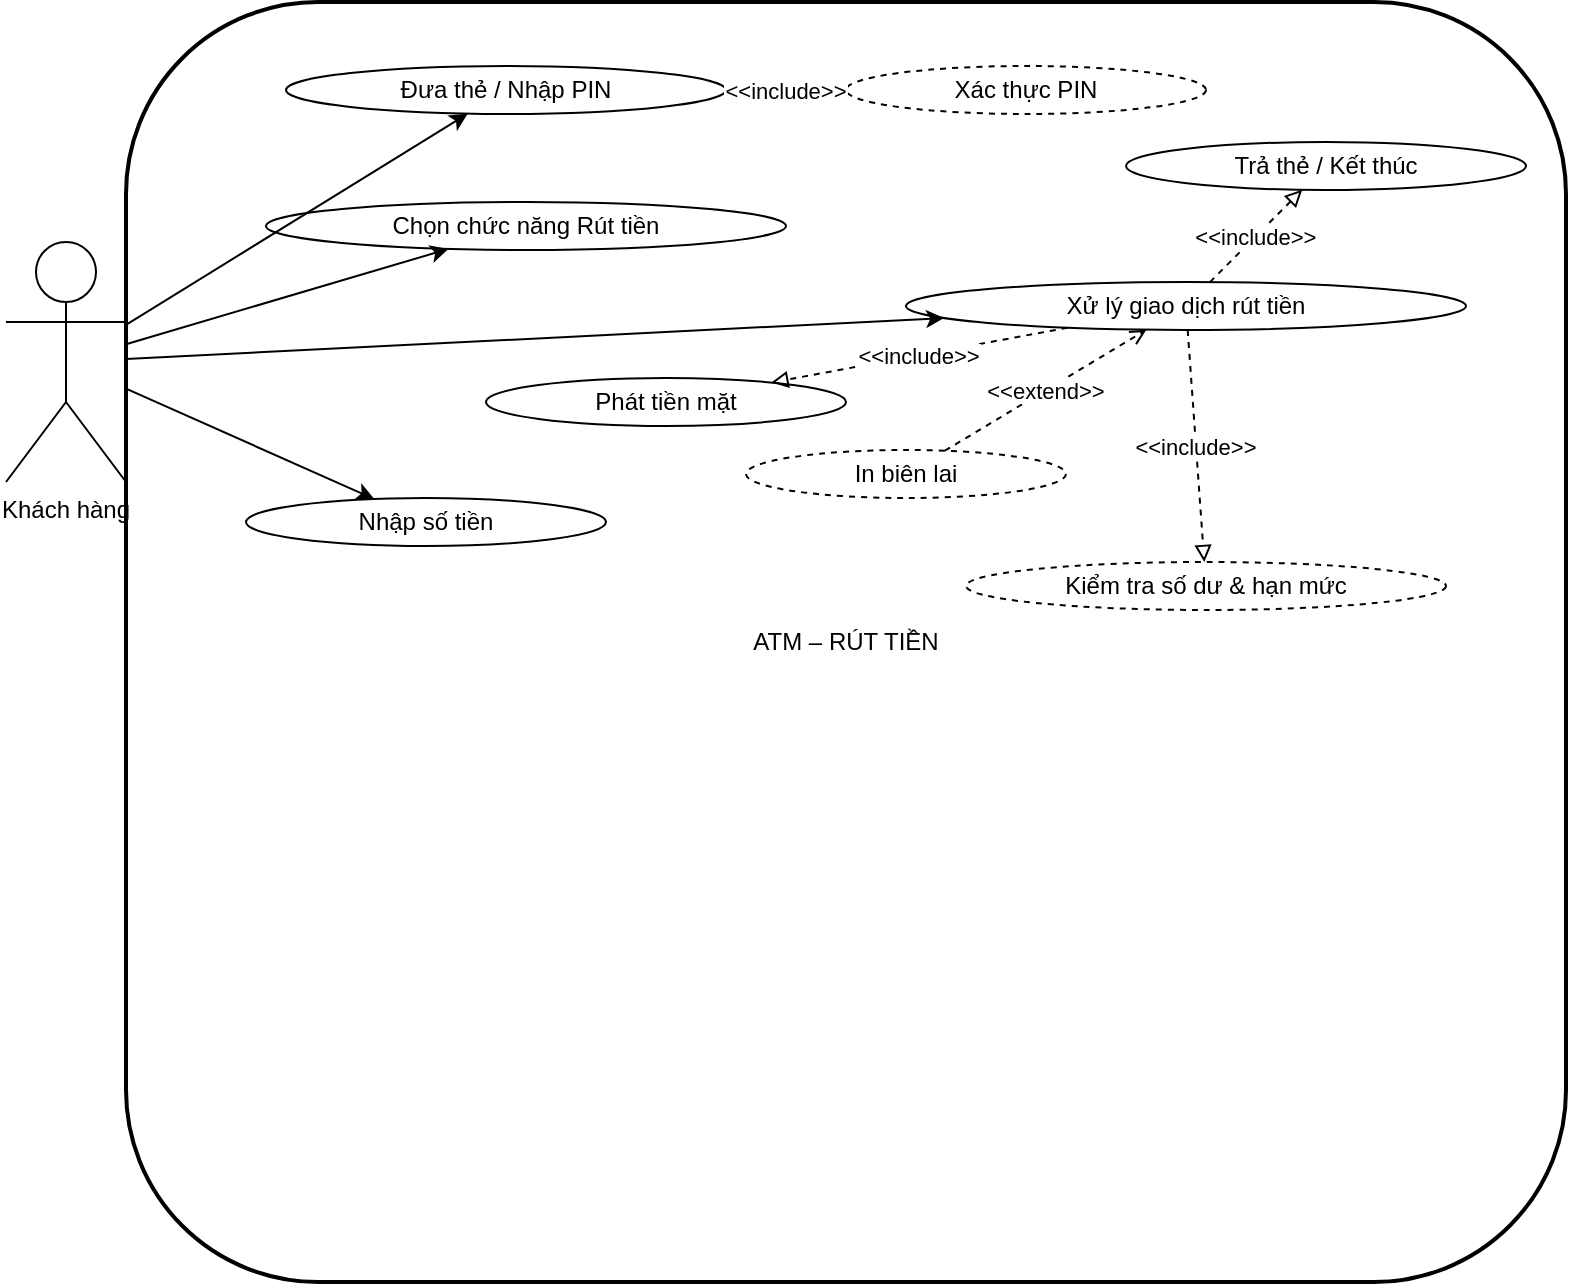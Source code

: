 <mxfile version="28.2.5">
  <diagram name="ATM - Use Case (Withdraw)" id="0">
    <mxGraphModel dx="1034" dy="570" grid="1" gridSize="10" guides="1" tooltips="1" connect="1" arrows="1" fold="1" page="1" pageScale="1" pageWidth="1080" pageHeight="1920" math="0" shadow="0">
      <root>
        <mxCell id="0" />
        <mxCell id="1" parent="0" />
        <mxCell id="sys" value="ATM – RÚT TIỀN" style="shape=rectangle;whiteSpace=wrap;html=1;strokeWidth=2;rounded=1;" parent="1" vertex="1">
          <mxGeometry x="120" y="240" width="720" height="640" as="geometry" />
        </mxCell>
        <mxCell id="uc_insert" value="Đưa thẻ / Nhập PIN" style="ellipse;whiteSpace=wrap;html=1;" parent="sys" vertex="1">
          <mxGeometry x="80" y="32" width="220" height="24" as="geometry" />
        </mxCell>
        <mxCell id="uc_auth" value="Xác thực PIN" style="ellipse;whiteSpace=wrap;html=1;dashed=1;" parent="sys" vertex="1">
          <mxGeometry x="360" y="32" width="180" height="24" as="geometry" />
        </mxCell>
        <mxCell id="uc_select" value="Chọn chức năng Rút tiền" style="ellipse;whiteSpace=wrap;html=1;" parent="sys" vertex="1">
          <mxGeometry x="70" y="100" width="260" height="24" as="geometry" />
        </mxCell>
        <mxCell id="uc_enter_amount" value="Nhập số tiền" style="ellipse;whiteSpace=wrap;html=1;" parent="sys" vertex="1">
          <mxGeometry x="60" y="248" width="180" height="24" as="geometry" />
        </mxCell>
        <mxCell id="uc_withdraw" value="Xử lý giao dịch rút tiền" style="ellipse;whiteSpace=wrap;html=1;" parent="sys" vertex="1">
          <mxGeometry x="390" y="140" width="280" height="24" as="geometry" />
        </mxCell>
        <mxCell id="uc_check_bal" value="Kiểm tra số dư &amp; hạn mức" style="ellipse;whiteSpace=wrap;html=1;dashed=1;" parent="sys" vertex="1">
          <mxGeometry x="420" y="280" width="240" height="24" as="geometry" />
        </mxCell>
        <mxCell id="uc_dispense" value="Phát tiền mặt" style="ellipse;whiteSpace=wrap;html=1;" parent="sys" vertex="1">
          <mxGeometry x="180" y="188" width="180" height="24" as="geometry" />
        </mxCell>
        <mxCell id="uc_print" value="In biên lai" style="ellipse;whiteSpace=wrap;html=1;dashed=1;" parent="sys" vertex="1">
          <mxGeometry x="310" y="224" width="160" height="24" as="geometry" />
        </mxCell>
        <mxCell id="uc_eject" value="Trả thẻ / Kết thúc" style="ellipse;whiteSpace=wrap;html=1;" parent="sys" vertex="1">
          <mxGeometry x="500" y="70" width="200" height="24" as="geometry" />
        </mxCell>
        <mxCell id="inc1" value="&lt;&lt;include&gt;&gt;" style="endArrow=block;dashed=1;endFill=0;" parent="sys" source="uc_insert" target="uc_auth" edge="1">
          <mxGeometry relative="1" as="geometry" />
        </mxCell>
        <mxCell id="inc2" value="&lt;&lt;include&gt;&gt;" style="endArrow=block;dashed=1;endFill=0;" parent="sys" source="uc_withdraw" target="uc_check_bal" edge="1">
          <mxGeometry relative="1" as="geometry" />
        </mxCell>
        <mxCell id="inc3" value="&lt;&lt;include&gt;&gt;" style="endArrow=block;dashed=1;endFill=0;" parent="sys" source="uc_withdraw" target="uc_dispense" edge="1">
          <mxGeometry relative="1" as="geometry" />
        </mxCell>
        <mxCell id="ext1" value="&lt;&lt;extend&gt;&gt;" style="endArrow=open;dashed=1;endFill=0;" parent="sys" source="uc_print" target="uc_withdraw" edge="1">
          <mxGeometry relative="1" as="geometry" />
        </mxCell>
        <mxCell id="inc4" value="&lt;&lt;include&gt;&gt;" style="endArrow=block;dashed=1;endFill=0;" parent="sys" source="uc_withdraw" target="uc_eject" edge="1">
          <mxGeometry relative="1" as="geometry" />
        </mxCell>
        <mxCell id="actor_customer" value="Khách hàng" style="shape=umlActor;verticalLabelPosition=bottom;verticalAlign=top;" parent="1" vertex="1">
          <mxGeometry x="60" y="360" width="60" height="120" as="geometry" />
        </mxCell>
        <mxCell id="e1" parent="1" source="actor_customer" target="uc_insert" edge="1">
          <mxGeometry relative="1" as="geometry" />
        </mxCell>
        <mxCell id="e2" parent="1" source="actor_customer" target="uc_select" edge="1">
          <mxGeometry relative="1" as="geometry" />
        </mxCell>
        <mxCell id="e3" parent="1" source="actor_customer" target="uc_enter_amount" edge="1">
          <mxGeometry relative="1" as="geometry" />
        </mxCell>
        <mxCell id="K1-r0519S8eMmkkFTspK-1" value="" style="endArrow=classic;html=1;rounded=0;" edge="1" parent="1" source="actor_customer" target="uc_withdraw">
          <mxGeometry width="50" height="50" relative="1" as="geometry">
            <mxPoint x="500" y="510" as="sourcePoint" />
            <mxPoint x="550" y="460" as="targetPoint" />
          </mxGeometry>
        </mxCell>
      </root>
    </mxGraphModel>
  </diagram>
</mxfile>
